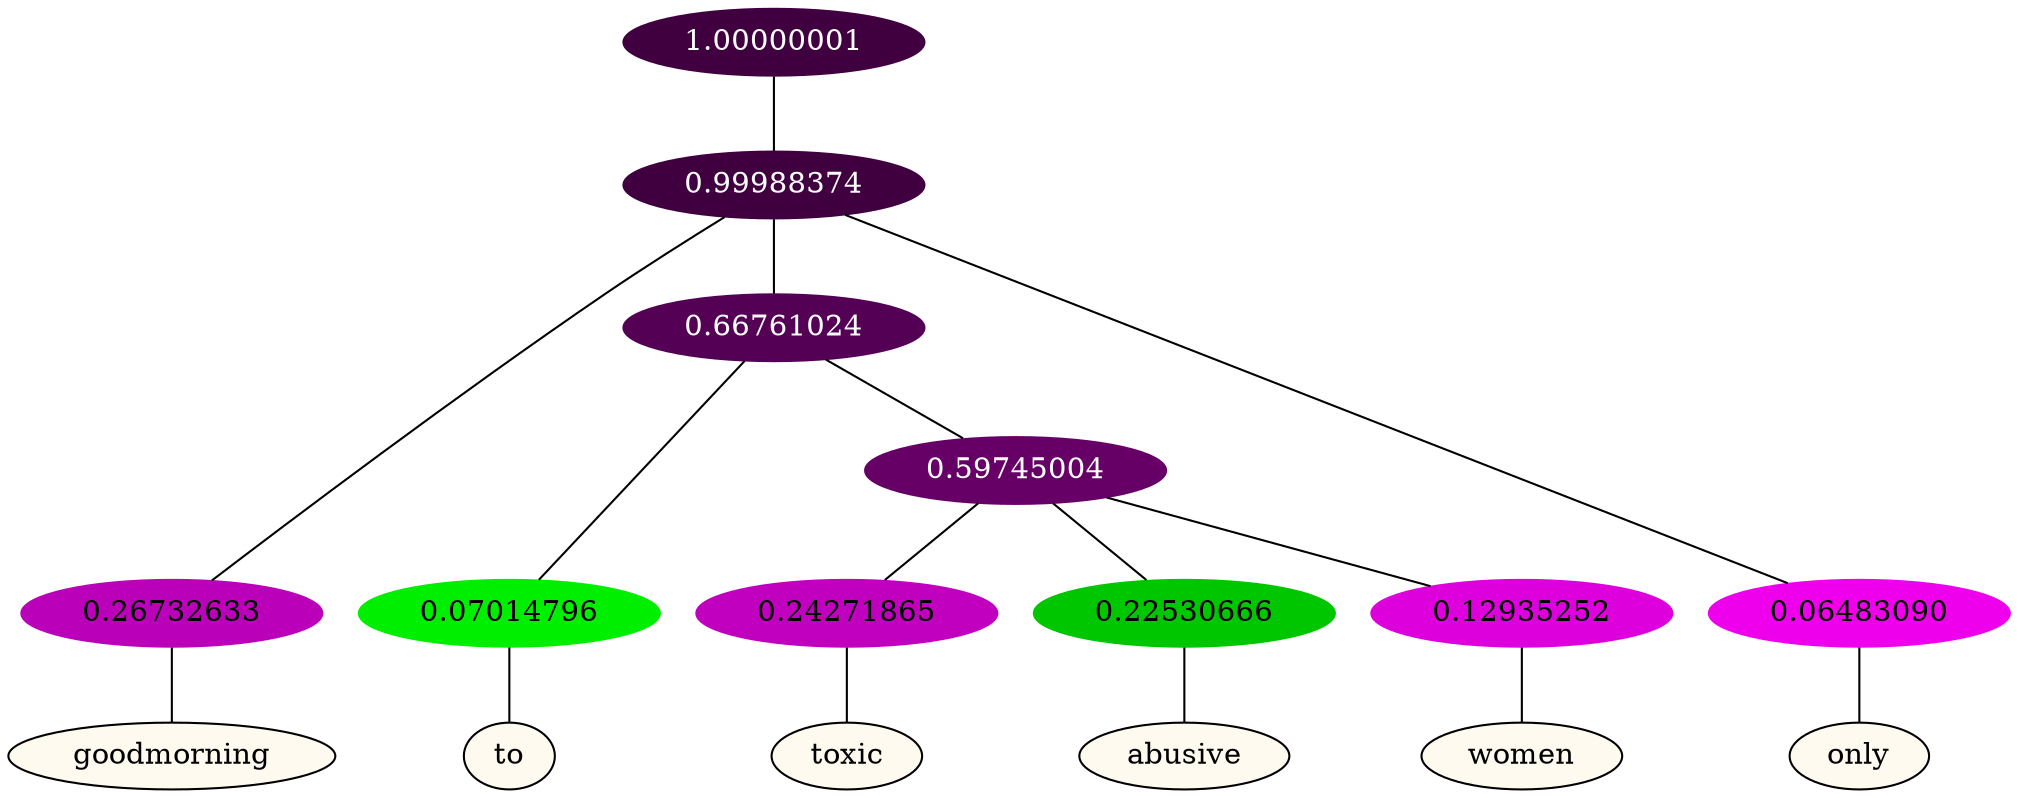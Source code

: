 graph {
	node [format=png height=0.15 nodesep=0.001 ordering=out overlap=prism overlap_scaling=0.01 ranksep=0.001 ratio=0.2 style=filled width=0.15]
	{
		rank=same
		a_w_2 [label=goodmorning color=black fillcolor=floralwhite style="filled,solid"]
		a_w_5 [label=to color=black fillcolor=floralwhite style="filled,solid"]
		a_w_7 [label=toxic color=black fillcolor=floralwhite style="filled,solid"]
		a_w_8 [label=abusive color=black fillcolor=floralwhite style="filled,solid"]
		a_w_9 [label=women color=black fillcolor=floralwhite style="filled,solid"]
		a_w_4 [label=only color=black fillcolor=floralwhite style="filled,solid"]
	}
	a_n_2 -- a_w_2
	a_n_5 -- a_w_5
	a_n_7 -- a_w_7
	a_n_8 -- a_w_8
	a_n_9 -- a_w_9
	a_n_4 -- a_w_4
	{
		rank=same
		a_n_2 [label=0.26732633 color="0.835 1.000 0.733" fontcolor=black]
		a_n_5 [label=0.07014796 color="0.334 1.000 0.930" fontcolor=black]
		a_n_7 [label=0.24271865 color="0.835 1.000 0.757" fontcolor=black]
		a_n_8 [label=0.22530666 color="0.334 1.000 0.775" fontcolor=black]
		a_n_9 [label=0.12935252 color="0.835 1.000 0.871" fontcolor=black]
		a_n_4 [label=0.06483090 color="0.835 1.000 0.935" fontcolor=black]
	}
	a_n_0 [label=1.00000001 color="0.835 1.000 0.250" fontcolor=grey99]
	a_n_1 [label=0.99988374 color="0.835 1.000 0.250" fontcolor=grey99]
	a_n_0 -- a_n_1
	a_n_1 -- a_n_2
	a_n_3 [label=0.66761024 color="0.835 1.000 0.332" fontcolor=grey99]
	a_n_1 -- a_n_3
	a_n_1 -- a_n_4
	a_n_3 -- a_n_5
	a_n_6 [label=0.59745004 color="0.835 1.000 0.403" fontcolor=grey99]
	a_n_3 -- a_n_6
	a_n_6 -- a_n_7
	a_n_6 -- a_n_8
	a_n_6 -- a_n_9
}
